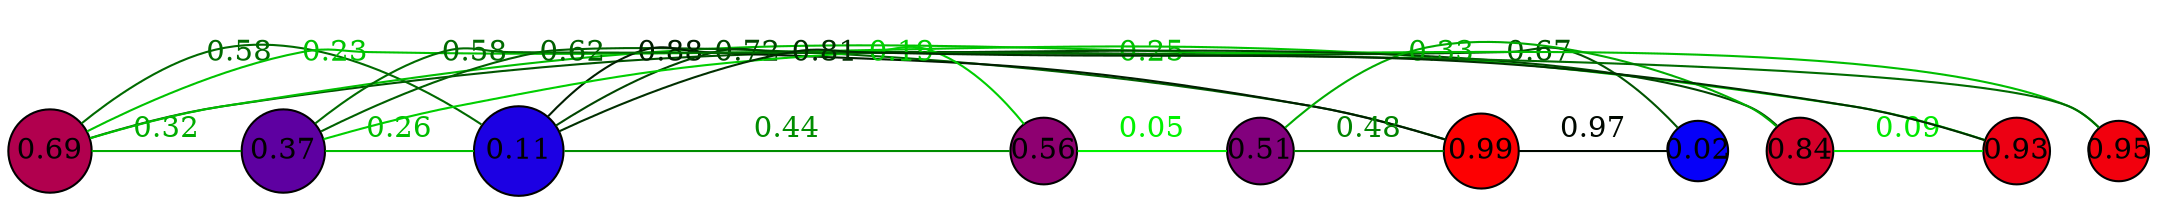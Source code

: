 graph G {
    splines=true;
    overlap=false;
    sep="1.0";
    edge [minlen=2, constraint=false];
    0 [label="0.69", style=filled, fillcolor="#b1004e", width=0.55, height=0.55, fixedsize=true, shape=circle];
    1 [label="0.99", style=filled, fillcolor="#fd0002", width=0.50, height=0.50, fixedsize=true, shape=circle];
    2 [label="0.84", style=filled, fillcolor="#d5002a", width=0.45, height=0.45, fixedsize=true, shape=circle];
    3 [label="0.37", style=filled, fillcolor="#5e00a1", width=0.55, height=0.55, fixedsize=true, shape=circle];
    4 [label="0.02", style=filled, fillcolor="#0600f9", width=0.40, height=0.40, fixedsize=true, shape=circle];
    5 [label="0.11", style=filled, fillcolor="#1c00e3", width=0.60, height=0.60, fixedsize=true, shape=circle];
    6 [label="0.56", style=filled, fillcolor="#8e0071", width=0.45, height=0.45, fixedsize=true, shape=circle];
    7 [label="0.95", style=filled, fillcolor="#f2000d", width=0.40, height=0.40, fixedsize=true, shape=circle];
    8 [label="0.93", style=filled, fillcolor="#ec0013", width=0.45, height=0.45, fixedsize=true, shape=circle];
    9 [label="0.51", style=filled, fillcolor="#82007d", width=0.45, height=0.45, fixedsize=true, shape=circle];
    0 -- 3 [weight=0.32, color="#00ac00", fontcolor="#00ac00", label="0.32"];
    0 -- 4 [weight=0.67, color="#005400", fontcolor="#005400", label="0.67"];
    0 -- 5 [weight=0.58, color="#006a00", fontcolor="#006a00", label="0.58"];
    0 -- 7 [weight=0.25, color="#00be00", fontcolor="#00be00", label="0.25"];
    0 -- 8 [weight=0.23, color="#00c300", fontcolor="#00c300", label="0.23"];
    1 -- 3 [weight=0.62, color="#006000", fontcolor="#006000", label="0.62"];
    1 -- 4 [weight=0.97, color="#000800", fontcolor="#000800", label="0.97"];
    1 -- 5 [weight=0.88, color="#001e00", fontcolor="#001e00", label="0.88"];
    1 -- 9 [weight=0.48, color="#008400", fontcolor="#008400", label="0.48"];
    2 -- 5 [weight=0.72, color="#004600", fontcolor="#004600", label="0.72"];
    2 -- 8 [weight=0.09, color="#00e800", fontcolor="#00e800", label="0.09"];
    2 -- 9 [weight=0.33, color="#00ac00", fontcolor="#00ac00", label="0.33"];
    3 -- 5 [weight=0.26, color="#00bd00", fontcolor="#00bd00", label="0.26"];
    3 -- 6 [weight=0.19, color="#00cf00", fontcolor="#00cf00", label="0.19"];
    3 -- 7 [weight=0.58, color="#006b00", fontcolor="#006b00", label="0.58"];
    5 -- 6 [weight=0.44, color="#008d00", fontcolor="#008d00", label="0.44"];
    5 -- 8 [weight=0.81, color="#002f00", fontcolor="#002f00", label="0.81"];
    6 -- 9 [weight=0.05, color="#00f300", fontcolor="#00f300", label="0.05"];
}
